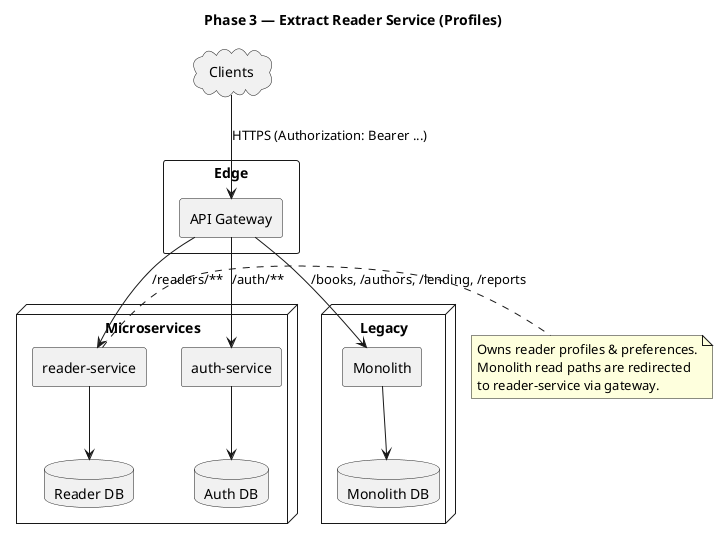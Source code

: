 @startuml
title Phase 3 — Extract Reader Service (Profiles)

skinparam componentStyle rectangle
skinparam shadowing false

cloud "Clients" as Clients
rectangle "Edge" {
  [API Gateway] as Gateway
}
node "Legacy" {
  [Monolith] as Monolith
  database "Monolith DB" as MonoDB
}
node "Microservices" {
  [auth-service] as Auth
  database "Auth DB" as AuthDB
  [reader-service] as Reader
  database "Reader DB" as ReaderDB
}

Clients --> Gateway : HTTPS (Authorization: Bearer ...)
Gateway --> Auth : /auth/**
Gateway --> Reader : /readers/**
Gateway --> Monolith : /books, /authors, /lending, /reports

Auth --> AuthDB
Reader --> ReaderDB
Monolith --> MonoDB

note right of Reader
  Owns reader profiles & preferences.
  Monolith read paths are redirected
  to reader-service via gateway.
end note

@enduml
